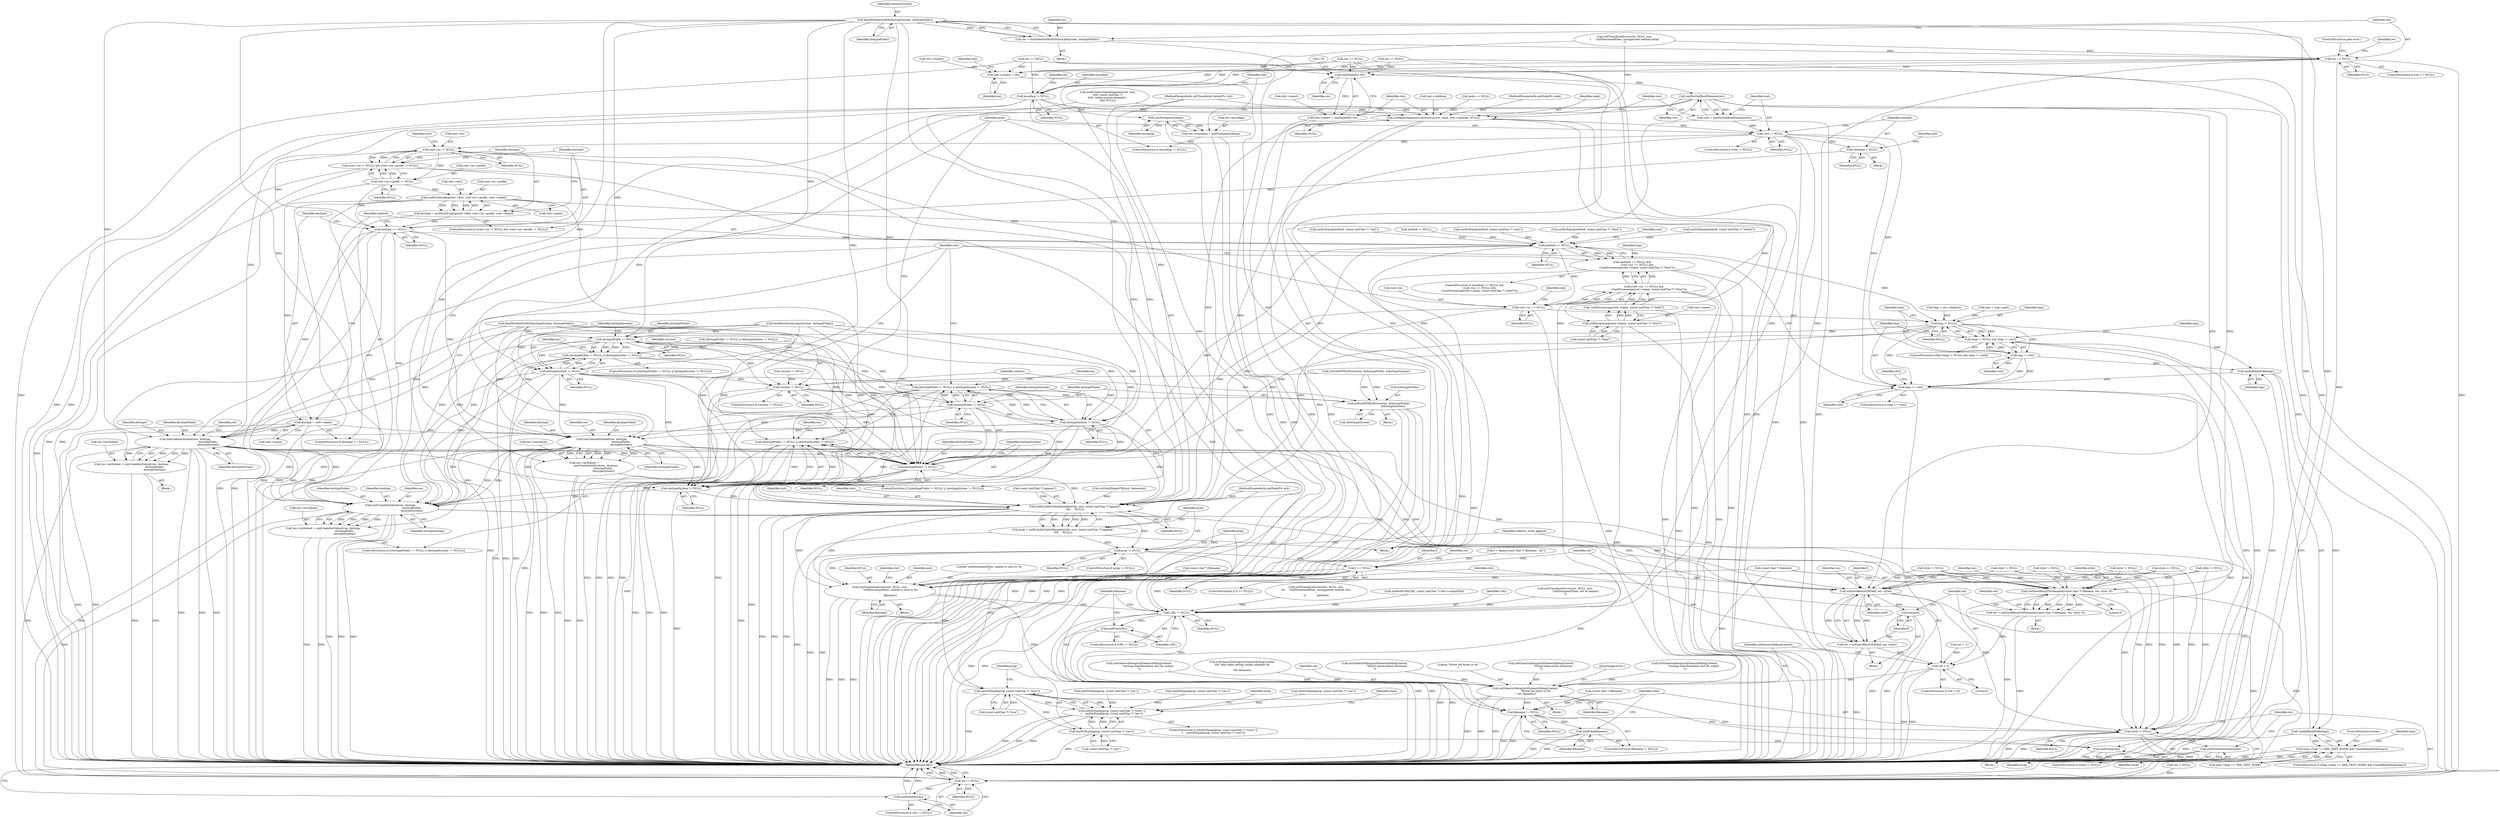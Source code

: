 digraph "0_Chrome_96dbafe288dbe2f0cc45fa3c39daf6d0c37acbab_38@pointer" {
"1001047" [label="(Call,htmlNewDocNoDtD(doctypeSystem, doctypePublic))"];
"1001045" [label="(Call,res = htmlNewDocNoDtD(doctypeSystem, doctypePublic))"];
"1001051" [label="(Call,res == NULL)"];
"1001151" [label="(Call,encoding != NULL)"];
"1001158" [label="(Call,xmlStrdup(encoding))"];
"1001154" [label="(Call,res->encoding = xmlStrdup(encoding))"];
"1001172" [label="(Call,xsltApplySequenceConstructor(ctxt, node, inst->children, NULL))"];
"1001184" [label="(Call,root != NULL)"];
"1001189" [label="(Call,*doctype = NULL)"];
"1001221" [label="(Call,doctype == NULL)"];
"1001231" [label="(Call,method == NULL)"];
"1001230" [label="(Call,(method == NULL) &&\n            (root->ns == NULL) &&\n            (!xmlStrcasecmp(root->name, (const xmlChar *) \"html\")))"];
"1001235" [label="(Call,root->ns == NULL)"];
"1001234" [label="(Call,(root->ns == NULL) &&\n            (!xmlStrcasecmp(root->name, (const xmlChar *) \"html\")))"];
"1001257" [label="(Call,tmp != NULL)"];
"1001256" [label="(Call,(tmp != NULL) && (tmp != root))"];
"1001260" [label="(Call,tmp != root)"];
"1001279" [label="(Call,xmlIsBlankNode(tmp))"];
"1001278" [label="(Call,!xmlIsBlankNode(tmp))"];
"1001272" [label="(Call,(tmp->type == XML_TEXT_NODE) && (!xmlIsBlankNode(tmp)))"];
"1001288" [label="(Call,tmp == root)"];
"1001304" [label="(Call,doctypePublic != NULL)"];
"1001303" [label="(Call,(doctypePublic != NULL) || (doctypeSystem != NULL))"];
"1001333" [label="(Call,(doctypePublic != NULL) || (doctypeSystem != NULL))"];
"1001357" [label="(Call,(doctypePublic != NULL) || (doctypeSystem != NULL))"];
"1001307" [label="(Call,doctypeSystem != NULL)"];
"1001315" [label="(Call,xmlCreateIntSubset(res, doctype,\n                                                        doctypePublic,\n                                                        doctypeSystem))"];
"1001311" [label="(Call,res->intSubset = xmlCreateIntSubset(res, doctype,\n                                                        doctypePublic,\n                                                        doctypeSystem))"];
"1001358" [label="(Call,doctypePublic != NULL)"];
"1001361" [label="(Call,doctypeSystem != NULL)"];
"1001368" [label="(Call,xmlCreateIntSubset(res, doctype,\n                                                    doctypePublic,\n                                                    doctypeSystem))"];
"1001364" [label="(Call,res->intSubset = xmlCreateIntSubset(res, doctype,\n                                                    doctypePublic,\n                                                    doctypeSystem))"];
"1001440" [label="(Call,xsltSaveResultToFile(f, res, style))"];
"1001438" [label="(Call,ret = xsltSaveResultToFile(f, res, style))"];
"1001458" [label="(Call,ret < 0)"];
"1001475" [label="(Call,xsltGenericDebug(xsltGenericDebugContext,\n                         \"Wrote %d bytes to %s\n\", ret, filename))"];
"1001508" [label="(Call,filename != NULL)"];
"1001511" [label="(Call,xmlFree(filename))"];
"1001514" [label="(Call,style != NULL)"];
"1001517" [label="(Call,xsltFreeStylesheet(style))"];
"1001520" [label="(Call,res != NULL)"];
"1001523" [label="(Call,xmlFreeDoc(res))"];
"1001444" [label="(Call,fclose(f))"];
"1001450" [label="(Call,xsltSaveResultToFilename((const char *) filename, res, style, 0))"];
"1001448" [label="(Call,ret = xsltSaveResultToFilename((const char *) filename, res, style, 0))"];
"1001375" [label="(Call,xsltEvalAttrValueTemplate(ctxt, inst, (const xmlChar *)\"append\",\n\t\t\t\t     NULL))"];
"1001373" [label="(Call,prop = xsltEvalAttrValueTemplate(ctxt, inst, (const xmlChar *)\"append\",\n\t\t\t\t     NULL))"];
"1001383" [label="(Call,prop != NULL)"];
"1001389" [label="(Call,xmlStrEqual(prop, (const xmlChar *) \"true\"))"];
"1001388" [label="(Call,xmlStrEqual(prop, (const xmlChar *) \"true\") ||\n\t    xmlStrEqual(prop, (const xmlChar *) \"yes\"))"];
"1001394" [label="(Call,xmlStrEqual(prop, (const xmlChar *) \"yes\"))"];
"1001414" [label="(Call,xmlFree(prop))"];
"1001428" [label="(Call,f == NULL)"];
"1001462" [label="(Call,xsltTransformError(ctxt, NULL, inst,\n                         \"xsltDocumentElem: unable to save to %s\n\",\n                         filename))"];
"1001502" [label="(Call,URL != NULL)"];
"1001505" [label="(Call,xmlFree(URL))"];
"1001322" [label="(Call,version != NULL)"];
"1001326" [label="(Call,xsltGetHTMLIDs(version, &doctypePublic,\n                                   &doctypeSystem))"];
"1001334" [label="(Call,doctypePublic != NULL)"];
"1001337" [label="(Call,doctypeSystem != NULL)"];
"1001344" [label="(Call,xmlCreateIntSubset(res, doctype,\n                                               doctypePublic,\n                                               doctypeSystem))"];
"1001340" [label="(Call,res->intSubset =\n                            xmlCreateIntSubset(res, doctype,\n                                               doctypePublic,\n                                               doctypeSystem))"];
"1001194" [label="(Call,root->ns != NULL)"];
"1001193" [label="(Call,(root->ns != NULL) && (root->ns->prefix != NULL))"];
"1001199" [label="(Call,root->ns->prefix != NULL)"];
"1001208" [label="(Call,xmlDictQLookup(ctxt->dict, root->ns->prefix, root->name))"];
"1001206" [label="(Call,doctype = xmlDictQLookup(ctxt->dict, root->ns->prefix, root->name))"];
"1001224" [label="(Call,doctype = root->name)"];
"1001241" [label="(Call,xmlStrcasecmp(root->name, (const xmlChar *) \"html\"))"];
"1001240" [label="(Call,!xmlStrcasecmp(root->name, (const xmlChar *) \"html\"))"];
"1001160" [label="(Call,ctxt->output = res)"];
"1001169" [label="(Call,(xmlNodePtr) res)"];
"1001165" [label="(Call,ctxt->insert = (xmlNodePtr) res)"];
"1001181" [label="(Call,xmlDocGetRootElement(res))"];
"1001179" [label="(Call,root = xmlDocGetRootElement(res))"];
"1001510" [label="(Identifier,NULL)"];
"1001101" [label="(Call,xsltGenericDebug(xsltGenericDebugContext,\n                     \"reusing transformation dict for output\n\"))"];
"1001160" [label="(Call,ctxt->output = res)"];
"1001175" [label="(Call,inst->children)"];
"1000111" [label="(MethodParameterIn,xmlNodePtr node)"];
"1001374" [label="(Identifier,prop)"];
"1001279" [label="(Call,xmlIsBlankNode(tmp))"];
"1001051" [label="(Call,res == NULL)"];
"1001345" [label="(Identifier,res)"];
"1001325" [label="(Block,)"];
"1000114" [label="(Block,)"];
"1001200" [label="(Call,root->ns->prefix)"];
"1001423" [label="(Call,(const char *) filename)"];
"1001045" [label="(Call,res = htmlNewDocNoDtD(doctypeSystem, doctypePublic))"];
"1001395" [label="(Identifier,prop)"];
"1001447" [label="(Block,)"];
"1001151" [label="(Call,encoding != NULL)"];
"1001052" [label="(Identifier,res)"];
"1001187" [label="(Block,)"];
"1001515" [label="(Identifier,style)"];
"1001189" [label="(Call,*doctype = NULL)"];
"1001316" [label="(Identifier,res)"];
"1001169" [label="(Call,(xmlNodePtr) res)"];
"1001326" [label="(Call,xsltGetHTMLIDs(version, &doctypePublic,\n                                   &doctypeSystem))"];
"1001230" [label="(Call,(method == NULL) &&\n            (root->ns == NULL) &&\n            (!xmlStrcasecmp(root->name, (const xmlChar *) \"html\")))"];
"1001306" [label="(Identifier,NULL)"];
"1001459" [label="(Identifier,ret)"];
"1001225" [label="(Identifier,doctype)"];
"1001340" [label="(Call,res->intSubset =\n                            xmlCreateIntSubset(res, doctype,\n                                               doctypePublic,\n                                               doctypeSystem))"];
"1001209" [label="(Call,ctxt->dict)"];
"1001035" [label="(Call,xsltTransformError(ctxt, NULL, inst,\n\t     \"xsltDocumentElem: unsupported method xhtml\n\"))"];
"1001029" [label="(Call,xmlStrEqual(method, (const xmlChar *) \"xhtml\"))"];
"1001476" [label="(Identifier,xsltGenericDebugContext)"];
"1001377" [label="(Identifier,inst)"];
"1001186" [label="(Identifier,NULL)"];
"1001359" [label="(Identifier,doctypePublic)"];
"1001442" [label="(Identifier,res)"];
"1001437" [label="(Block,)"];
"1001390" [label="(Identifier,prop)"];
"1001470" [label="(Identifier,ctxt)"];
"1001508" [label="(Call,filename != NULL)"];
"1001430" [label="(Identifier,NULL)"];
"1001272" [label="(Call,(tmp->type == XML_TEXT_NODE) && (!xmlIsBlankNode(tmp)))"];
"1001513" [label="(ControlStructure,if (style != NULL))"];
"1001428" [label="(Call,f == NULL)"];
"1001385" [label="(Identifier,NULL)"];
"1000962" [label="(Call,xmlStrEqual(method, (const xmlChar *) \"xml\"))"];
"1001207" [label="(Identifier,doctype)"];
"1001311" [label="(Call,res->intSubset = xmlCreateIntSubset(res, doctype,\n                                                        doctypePublic,\n                                                        doctypeSystem))"];
"1001182" [label="(Identifier,res)"];
"1000958" [label="(Call,method != NULL)"];
"1001283" [label="(Identifier,tmp)"];
"1001327" [label="(Identifier,version)"];
"1001310" [label="(Block,)"];
"1001402" [label="(Identifier,style)"];
"1000852" [label="(Call,xsltEvalAttrValueTemplate(ctxt, inst,\n\t\t\t\t\t (const xmlChar *)\n\t\t\t\t\t \"cdata-section-elements\",\n\t\t\t\t\t NULL))"];
"1001193" [label="(Call,(root->ns != NULL) && (root->ns->prefix != NULL))"];
"1001511" [label="(Call,xmlFree(filename))"];
"1001467" [label="(Identifier,filename)"];
"1001282" [label="(Call,tmp = tmp->next)"];
"1001449" [label="(Identifier,ret)"];
"1001179" [label="(Call,root = xmlDocGetRootElement(res))"];
"1000727" [label="(Call,style != NULL)"];
"1001341" [label="(Call,res->intSubset)"];
"1001184" [label="(Call,root != NULL)"];
"1001439" [label="(Identifier,ret)"];
"1001317" [label="(Identifier,doctype)"];
"1001288" [label="(Call,tmp == root)"];
"1001243" [label="(Identifier,root)"];
"1001241" [label="(Call,xmlStrcasecmp(root->name, (const xmlChar *) \"html\"))"];
"1001224" [label="(Call,doctype = root->name)"];
"1001202" [label="(Identifier,root)"];
"1001068" [label="(Call,xmlStrEqual(method, (const xmlChar *) \"text\"))"];
"1001520" [label="(Call,res != NULL)"];
"1000135" [label="(Call,res = NULL)"];
"1001371" [label="(Identifier,doctypePublic)"];
"1001259" [label="(Identifier,NULL)"];
"1001190" [label="(Identifier,doctype)"];
"1001162" [label="(Identifier,ctxt)"];
"1000110" [label="(MethodParameterIn,xsltTransformContextPtr ctxt)"];
"1001309" [label="(Identifier,NULL)"];
"1001450" [label="(Call,xsltSaveResultToFilename((const char *) filename, res, style, 0))"];
"1001441" [label="(Identifier,f)"];
"1001519" [label="(ControlStructure,if (res != NULL))"];
"1001046" [label="(Identifier,res)"];
"1001376" [label="(Identifier,ctxt)"];
"1000694" [label="(Call,xmlStrEqual(prop, (const xmlChar *) \"yes\"))"];
"1001164" [label="(Identifier,res)"];
"1001171" [label="(Identifier,res)"];
"1000112" [label="(MethodParameterIn,xmlNodePtr inst)"];
"1001363" [label="(Identifier,NULL)"];
"1001344" [label="(Call,xmlCreateIntSubset(res, doctype,\n                                               doctypePublic,\n                                               doctypeSystem))"];
"1001183" [label="(ControlStructure,if (root != NULL))"];
"1001362" [label="(Identifier,doctypeSystem)"];
"1001348" [label="(Identifier,doctypeSystem)"];
"1001161" [label="(Call,ctxt->output)"];
"1001448" [label="(Call,ret = xsltSaveResultToFilename((const char *) filename, res, style, 0))"];
"1001289" [label="(Identifier,tmp)"];
"1001378" [label="(Call,(const xmlChar *)\"append\")"];
"1001165" [label="(Call,ctxt->insert = (xmlNodePtr) res)"];
"1001150" [label="(ControlStructure,if (encoding != NULL))"];
"1001258" [label="(Identifier,tmp)"];
"1001358" [label="(Call,doctypePublic != NULL)"];
"1001159" [label="(Identifier,encoding)"];
"1001524" [label="(Identifier,res)"];
"1001454" [label="(Identifier,res)"];
"1001242" [label="(Call,root->name)"];
"1001356" [label="(ControlStructure,if (((doctypePublic != NULL) || (doctypeSystem != NULL))))"];
"1001192" [label="(ControlStructure,if ((root->ns != NULL) && (root->ns->prefix != NULL)))"];
"1001440" [label="(Call,xsltSaveResultToFile(f, res, style))"];
"1000930" [label="(Call,xsltGenericDebug(xsltGenericDebugContext,\n\t\t\t\t \"add cdata section output element %s\n\",\n\t\t\t\t element))"];
"1001509" [label="(Identifier,filename)"];
"1001387" [label="(ControlStructure,if (xmlStrEqual(prop, (const xmlChar *) \"true\") ||\n\t    xmlStrEqual(prop, (const xmlChar *) \"yes\")))"];
"1001053" [label="(Identifier,NULL)"];
"1001478" [label="(Identifier,ret)"];
"1001313" [label="(Identifier,res)"];
"1001360" [label="(Identifier,NULL)"];
"1001324" [label="(Identifier,NULL)"];
"1001414" [label="(Call,xmlFree(prop))"];
"1001501" [label="(ControlStructure,if (URL != NULL))"];
"1001336" [label="(Identifier,NULL)"];
"1000981" [label="(Call,(doctypePublic != NULL) || (doctypeSystem != NULL))"];
"1001458" [label="(Call,ret < 0)"];
"1001260" [label="(Call,tmp != root)"];
"1001000" [label="(Call,xsltGetHTMLIDs(version, &doctypePublic, &doctypeSystem))"];
"1001321" [label="(ControlStructure,if (version != NULL))"];
"1001185" [label="(Identifier,root)"];
"1001505" [label="(Call,xmlFree(URL))"];
"1001223" [label="(Identifier,NULL)"];
"1001370" [label="(Identifier,doctype)"];
"1001451" [label="(Call,(const char *) filename)"];
"1001049" [label="(Identifier,doctypePublic)"];
"1001220" [label="(ControlStructure,if (doctype == NULL))"];
"1001034" [label="(Block,)"];
"1001222" [label="(Identifier,doctype)"];
"1001328" [label="(Call,&doctypePublic)"];
"1001167" [label="(Identifier,ctxt)"];
"1001305" [label="(Identifier,doctypePublic)"];
"1001196" [label="(Identifier,root)"];
"1001506" [label="(Identifier,URL)"];
"1001384" [label="(Identifier,prop)"];
"1001166" [label="(Call,ctxt->insert)"];
"1001245" [label="(Call,(const xmlChar *) \"html\")"];
"1001388" [label="(Call,xmlStrEqual(prop, (const xmlChar *) \"true\") ||\n\t    xmlStrEqual(prop, (const xmlChar *) \"yes\"))"];
"1001352" [label="(Identifier,ctxt)"];
"1000784" [label="(Call,style != NULL)"];
"1001475" [label="(Call,xsltGenericDebug(xsltGenericDebugContext,\n                         \"Wrote %d bytes to %s\n\", ret, filename))"];
"1001205" [label="(Identifier,NULL)"];
"1001333" [label="(Call,(doctypePublic != NULL) || (doctypeSystem != NULL))"];
"1001347" [label="(Identifier,doctypePublic)"];
"1001368" [label="(Call,xmlCreateIntSubset(res, doctype,\n                                                    doctypePublic,\n                                                    doctypeSystem))"];
"1001172" [label="(Call,xsltApplySequenceConstructor(ctxt, node, inst->children, NULL))"];
"1001239" [label="(Identifier,NULL)"];
"1001208" [label="(Call,xmlDictQLookup(ctxt->dict, root->ns->prefix, root->name))"];
"1001372" [label="(Identifier,doctypeSystem)"];
"1001280" [label="(Identifier,tmp)"];
"1001318" [label="(Identifier,doctypePublic)"];
"1001287" [label="(ControlStructure,if (tmp == root))"];
"1001432" [label="(Call,ret = -1)"];
"1000189" [label="(Call,xsltGenericDebug(xsltGenericDebugContext,\n                             \"Found saxon:output extension\n\"))"];
"1000162" [label="(Call,node == NULL)"];
"1001180" [label="(Identifier,root)"];
"1001518" [label="(Identifier,style)"];
"1001261" [label="(Identifier,tmp)"];
"1001339" [label="(Identifier,NULL)"];
"1001462" [label="(Call,xsltTransformError(ctxt, NULL, inst,\n                         \"xsltDocumentElem: unable to save to %s\n\",\n                         filename))"];
"1001257" [label="(Call,tmp != NULL)"];
"1000841" [label="(Call,style != NULL)"];
"1001477" [label="(Literal,\"Wrote %d bytes to %s\n\")"];
"1001290" [label="(Identifier,root)"];
"1001337" [label="(Call,doctypeSystem != NULL)"];
"1001235" [label="(Call,root->ns == NULL)"];
"1001262" [label="(Identifier,root)"];
"1001383" [label="(Call,prop != NULL)"];
"1001366" [label="(Identifier,res)"];
"1001304" [label="(Call,doctypePublic != NULL)"];
"1001342" [label="(Identifier,res)"];
"1001415" [label="(Identifier,prop)"];
"1001504" [label="(Identifier,NULL)"];
"1001357" [label="(Call,(doctypePublic != NULL) || (doctypeSystem != NULL))"];
"1001443" [label="(Identifier,style)"];
"1001523" [label="(Call,xmlFreeDoc(res))"];
"1001307" [label="(Call,doctypeSystem != NULL)"];
"1000990" [label="(Call,htmlNewDoc(doctypeSystem, doctypePublic))"];
"1001106" [label="(Call,xsltTransformError(ctxt, NULL, inst,\n\t\t\t     \"xsltDocumentElem: unsupported method (%s)\n\",\n\t\t             method))"];
"1000996" [label="(Call,version != NULL)"];
"1001226" [label="(Call,root->name)"];
"1001312" [label="(Call,res->intSubset)"];
"1001086" [label="(Call,res == NULL)"];
"1001465" [label="(Identifier,inst)"];
"1001294" [label="(Identifier,ctxt)"];
"1001525" [label="(MethodReturn,RET)"];
"1001273" [label="(Call,tmp->type == XML_TEXT_NODE)"];
"1000325" [label="(Call,xmlBuildURI(URL, (const xmlChar *) ctxt->outputFile))"];
"1000224" [label="(Call,xsltGenericDebug(xsltGenericDebugContext,\n                             \"Found xalan:write extension\n\"))"];
"1001057" [label="(Identifier,res)"];
"1001516" [label="(Identifier,NULL)"];
"1001302" [label="(ControlStructure,if (((doctypePublic != NULL) || (doctypeSystem != NULL))))"];
"1001281" [label="(ControlStructure,break;)"];
"1001338" [label="(Identifier,doctypeSystem)"];
"1001229" [label="(ControlStructure,if ((method == NULL) &&\n            (root->ns == NULL) &&\n            (!xmlStrcasecmp(root->name, (const xmlChar *) \"html\"))))"];
"1001158" [label="(Call,xmlStrdup(encoding))"];
"1001365" [label="(Call,res->intSubset)"];
"1001256" [label="(Call,(tmp != NULL) && (tmp != root))"];
"1001267" [label="(Identifier,tmp)"];
"1001438" [label="(Call,ret = xsltSaveResultToFile(f, res, style))"];
"1001507" [label="(ControlStructure,if (filename != NULL))"];
"1000936" [label="(Call,xsltGetQNameURI(inst, &element))"];
"1001191" [label="(Identifier,NULL)"];
"1001480" [label="(JumpTarget,error:)"];
"1001050" [label="(ControlStructure,if (res == NULL))"];
"1001391" [label="(Call,(const xmlChar *) \"true\")"];
"1001330" [label="(Call,&doctypeSystem)"];
"1001457" [label="(ControlStructure,if (ret < 0))"];
"1001194" [label="(Call,root->ns != NULL)"];
"1001232" [label="(Identifier,method)"];
"1001236" [label="(Call,root->ns)"];
"1001308" [label="(Identifier,doctypeSystem)"];
"1001240" [label="(Call,!xmlStrcasecmp(root->name, (const xmlChar *) \"html\"))"];
"1001047" [label="(Call,htmlNewDocNoDtD(doctypeSystem, doctypePublic))"];
"1001461" [label="(Block,)"];
"1001221" [label="(Call,doctype == NULL)"];
"1001315" [label="(Call,xmlCreateIntSubset(res, doctype,\n                                                        doctypePublic,\n                                                        doctypeSystem))"];
"1001386" [label="(Block,)"];
"1001429" [label="(Identifier,f)"];
"1000751" [label="(Call,xmlStrEqual(prop, (const xmlChar *) \"yes\"))"];
"1001517" [label="(Call,xsltFreeStylesheet(style))"];
"1001396" [label="(Call,(const xmlChar *) \"yes\")"];
"1001466" [label="(Literal,\"xsltDocumentElem: unable to save to %s\n\")"];
"1001255" [label="(ControlStructure,while ((tmp != NULL) && (tmp != root)))"];
"1001012" [label="(Call,res == NULL)"];
"1001154" [label="(Call,res->encoding = xmlStrdup(encoding))"];
"1001178" [label="(Identifier,NULL)"];
"1001271" [label="(ControlStructure,if ((tmp->type == XML_TEXT_NODE) && (!xmlIsBlankNode(tmp))))"];
"1001322" [label="(Call,version != NULL)"];
"1001319" [label="(Identifier,doctypeSystem)"];
"1001445" [label="(Identifier,f)"];
"1001456" [label="(Literal,0)"];
"1001455" [label="(Identifier,style)"];
"1001198" [label="(Identifier,NULL)"];
"1001233" [label="(Identifier,NULL)"];
"1001503" [label="(Identifier,URL)"];
"1001346" [label="(Identifier,doctype)"];
"1001381" [label="(Identifier,NULL)"];
"1001127" [label="(Call,res == NULL)"];
"1001373" [label="(Call,prop = xsltEvalAttrValueTemplate(ctxt, inst, (const xmlChar *)\"append\",\n\t\t\t\t     NULL))"];
"1001195" [label="(Call,root->ns)"];
"1001460" [label="(Literal,0)"];
"1001234" [label="(Call,(root->ns == NULL) &&\n            (!xmlStrcasecmp(root->name, (const xmlChar *) \"html\")))"];
"1001361" [label="(Call,doctypeSystem != NULL)"];
"1001048" [label="(Identifier,doctypeSystem)"];
"1001217" [label="(Call,root->name)"];
"1001389" [label="(Call,xmlStrEqual(prop, (const xmlChar *) \"true\"))"];
"1000969" [label="(Call,xmlStrEqual(method, (const xmlChar *) \"html\"))"];
"1001522" [label="(Identifier,NULL)"];
"1001231" [label="(Call,method == NULL)"];
"1001382" [label="(ControlStructure,if (prop != NULL))"];
"1001323" [label="(Identifier,version)"];
"1000601" [label="(Call,style != NULL)"];
"1001512" [label="(Identifier,filename)"];
"1001502" [label="(Call,URL != NULL)"];
"1001142" [label="(Call,xsltGenericDebug(xsltGenericDebugContext,\n                     \"reusing transformation dict for output\n\"))"];
"1001411" [label="(Identifier,style)"];
"1000434" [label="(Call,xsltTransformError(ctxt, NULL, inst,\n                         \"xsltDocumentElem: out of memory\n\"))"];
"1001474" [label="(Block,)"];
"1001174" [label="(Identifier,node)"];
"1001463" [label="(Identifier,ctxt)"];
"1001206" [label="(Call,doctype = xmlDictQLookup(ctxt->dict, root->ns->prefix, root->name))"];
"1001303" [label="(Call,(doctypePublic != NULL) || (doctypeSystem != NULL))"];
"1001394" [label="(Call,xmlStrEqual(prop, (const xmlChar *) \"yes\"))"];
"1001278" [label="(Call,!xmlIsBlankNode(tmp))"];
"1001008" [label="(Call,htmlNewDocNoDtD(doctypeSystem, doctypePublic))"];
"1001334" [label="(Call,doctypePublic != NULL)"];
"1000430" [label="(Call,style == NULL)"];
"1001152" [label="(Identifier,encoding)"];
"1001521" [label="(Identifier,res)"];
"1000555" [label="(Call,style != NULL)"];
"1001212" [label="(Call,root->ns->prefix)"];
"1001181" [label="(Call,xmlDocGetRootElement(res))"];
"1001464" [label="(Identifier,NULL)"];
"1001250" [label="(Call,tmp = res->children)"];
"1001417" [label="(Identifier,redirect_write_append)"];
"1000808" [label="(Call,xmlStrEqual(prop, (const xmlChar *) \"yes\"))"];
"1001364" [label="(Call,res->intSubset = xmlCreateIntSubset(res, doctype,\n                                                    doctypePublic,\n                                                    doctypeSystem))"];
"1000423" [label="(Call,(const char *) filename)"];
"1001156" [label="(Identifier,res)"];
"1001479" [label="(Identifier,filename)"];
"1001433" [label="(Identifier,ret)"];
"1001153" [label="(Identifier,NULL)"];
"1001332" [label="(ControlStructure,if (((doctypePublic != NULL) || (doctypeSystem != NULL))))"];
"1001427" [label="(ControlStructure,if (f == NULL))"];
"1001369" [label="(Identifier,res)"];
"1001251" [label="(Identifier,tmp)"];
"1001199" [label="(Call,root->ns->prefix != NULL)"];
"1001335" [label="(Identifier,doctypePublic)"];
"1001054" [label="(ControlStructure,goto error;)"];
"1001237" [label="(Identifier,root)"];
"1001173" [label="(Identifier,ctxt)"];
"1001375" [label="(Call,xsltEvalAttrValueTemplate(ctxt, inst, (const xmlChar *)\"append\",\n\t\t\t\t     NULL))"];
"1001514" [label="(Call,style != NULL)"];
"1001444" [label="(Call,fclose(f))"];
"1001420" [label="(Call,f = fopen((const char *) filename, \"ab\"))"];
"1001155" [label="(Call,res->encoding)"];
"1001047" -> "1001045"  [label="AST: "];
"1001047" -> "1001049"  [label="CFG: "];
"1001048" -> "1001047"  [label="AST: "];
"1001049" -> "1001047"  [label="AST: "];
"1001045" -> "1001047"  [label="CFG: "];
"1001047" -> "1001525"  [label="DDG: "];
"1001047" -> "1001525"  [label="DDG: "];
"1001047" -> "1001045"  [label="DDG: "];
"1001047" -> "1001045"  [label="DDG: "];
"1001047" -> "1001304"  [label="DDG: "];
"1001047" -> "1001307"  [label="DDG: "];
"1001047" -> "1001315"  [label="DDG: "];
"1001047" -> "1001337"  [label="DDG: "];
"1001047" -> "1001344"  [label="DDG: "];
"1001047" -> "1001358"  [label="DDG: "];
"1001047" -> "1001361"  [label="DDG: "];
"1001047" -> "1001368"  [label="DDG: "];
"1001045" -> "1001034"  [label="AST: "];
"1001046" -> "1001045"  [label="AST: "];
"1001052" -> "1001045"  [label="CFG: "];
"1001045" -> "1001525"  [label="DDG: "];
"1001045" -> "1001051"  [label="DDG: "];
"1001051" -> "1001050"  [label="AST: "];
"1001051" -> "1001053"  [label="CFG: "];
"1001052" -> "1001051"  [label="AST: "];
"1001053" -> "1001051"  [label="AST: "];
"1001054" -> "1001051"  [label="CFG: "];
"1001057" -> "1001051"  [label="CFG: "];
"1001051" -> "1001525"  [label="DDG: "];
"1001035" -> "1001051"  [label="DDG: "];
"1001051" -> "1001151"  [label="DDG: "];
"1001051" -> "1001160"  [label="DDG: "];
"1001051" -> "1001169"  [label="DDG: "];
"1001051" -> "1001502"  [label="DDG: "];
"1001051" -> "1001520"  [label="DDG: "];
"1001151" -> "1001150"  [label="AST: "];
"1001151" -> "1001153"  [label="CFG: "];
"1001152" -> "1001151"  [label="AST: "];
"1001153" -> "1001151"  [label="AST: "];
"1001156" -> "1001151"  [label="CFG: "];
"1001162" -> "1001151"  [label="CFG: "];
"1001151" -> "1001525"  [label="DDG: "];
"1001151" -> "1001525"  [label="DDG: "];
"1001127" -> "1001151"  [label="DDG: "];
"1001086" -> "1001151"  [label="DDG: "];
"1001012" -> "1001151"  [label="DDG: "];
"1001151" -> "1001158"  [label="DDG: "];
"1001151" -> "1001172"  [label="DDG: "];
"1001158" -> "1001154"  [label="AST: "];
"1001158" -> "1001159"  [label="CFG: "];
"1001159" -> "1001158"  [label="AST: "];
"1001154" -> "1001158"  [label="CFG: "];
"1001158" -> "1001525"  [label="DDG: "];
"1001158" -> "1001154"  [label="DDG: "];
"1001154" -> "1001150"  [label="AST: "];
"1001155" -> "1001154"  [label="AST: "];
"1001162" -> "1001154"  [label="CFG: "];
"1001154" -> "1001525"  [label="DDG: "];
"1001154" -> "1001525"  [label="DDG: "];
"1001172" -> "1000114"  [label="AST: "];
"1001172" -> "1001178"  [label="CFG: "];
"1001173" -> "1001172"  [label="AST: "];
"1001174" -> "1001172"  [label="AST: "];
"1001175" -> "1001172"  [label="AST: "];
"1001178" -> "1001172"  [label="AST: "];
"1001180" -> "1001172"  [label="CFG: "];
"1001172" -> "1001525"  [label="DDG: "];
"1001172" -> "1001525"  [label="DDG: "];
"1001172" -> "1001525"  [label="DDG: "];
"1001035" -> "1001172"  [label="DDG: "];
"1000852" -> "1001172"  [label="DDG: "];
"1000110" -> "1001172"  [label="DDG: "];
"1000162" -> "1001172"  [label="DDG: "];
"1000111" -> "1001172"  [label="DDG: "];
"1001172" -> "1001184"  [label="DDG: "];
"1001172" -> "1001375"  [label="DDG: "];
"1001184" -> "1001183"  [label="AST: "];
"1001184" -> "1001186"  [label="CFG: "];
"1001185" -> "1001184"  [label="AST: "];
"1001186" -> "1001184"  [label="AST: "];
"1001190" -> "1001184"  [label="CFG: "];
"1001374" -> "1001184"  [label="CFG: "];
"1001184" -> "1001525"  [label="DDG: "];
"1001184" -> "1001525"  [label="DDG: "];
"1001179" -> "1001184"  [label="DDG: "];
"1001184" -> "1001189"  [label="DDG: "];
"1001184" -> "1001194"  [label="DDG: "];
"1001184" -> "1001260"  [label="DDG: "];
"1001184" -> "1001288"  [label="DDG: "];
"1001184" -> "1001375"  [label="DDG: "];
"1001189" -> "1001187"  [label="AST: "];
"1001189" -> "1001191"  [label="CFG: "];
"1001190" -> "1001189"  [label="AST: "];
"1001191" -> "1001189"  [label="AST: "];
"1001196" -> "1001189"  [label="CFG: "];
"1001189" -> "1001221"  [label="DDG: "];
"1001221" -> "1001220"  [label="AST: "];
"1001221" -> "1001223"  [label="CFG: "];
"1001222" -> "1001221"  [label="AST: "];
"1001223" -> "1001221"  [label="AST: "];
"1001225" -> "1001221"  [label="CFG: "];
"1001232" -> "1001221"  [label="CFG: "];
"1001221" -> "1001525"  [label="DDG: "];
"1001221" -> "1001525"  [label="DDG: "];
"1001206" -> "1001221"  [label="DDG: "];
"1001199" -> "1001221"  [label="DDG: "];
"1001194" -> "1001221"  [label="DDG: "];
"1001221" -> "1001231"  [label="DDG: "];
"1001221" -> "1001315"  [label="DDG: "];
"1001221" -> "1001344"  [label="DDG: "];
"1001221" -> "1001368"  [label="DDG: "];
"1001231" -> "1001230"  [label="AST: "];
"1001231" -> "1001233"  [label="CFG: "];
"1001232" -> "1001231"  [label="AST: "];
"1001233" -> "1001231"  [label="AST: "];
"1001237" -> "1001231"  [label="CFG: "];
"1001230" -> "1001231"  [label="CFG: "];
"1001231" -> "1001525"  [label="DDG: "];
"1001231" -> "1001230"  [label="DDG: "];
"1001231" -> "1001230"  [label="DDG: "];
"1001029" -> "1001231"  [label="DDG: "];
"1001068" -> "1001231"  [label="DDG: "];
"1000962" -> "1001231"  [label="DDG: "];
"1000969" -> "1001231"  [label="DDG: "];
"1000958" -> "1001231"  [label="DDG: "];
"1001231" -> "1001235"  [label="DDG: "];
"1001231" -> "1001257"  [label="DDG: "];
"1001231" -> "1001358"  [label="DDG: "];
"1001231" -> "1001375"  [label="DDG: "];
"1001230" -> "1001229"  [label="AST: "];
"1001230" -> "1001234"  [label="CFG: "];
"1001234" -> "1001230"  [label="AST: "];
"1001251" -> "1001230"  [label="CFG: "];
"1001352" -> "1001230"  [label="CFG: "];
"1001230" -> "1001525"  [label="DDG: "];
"1001230" -> "1001525"  [label="DDG: "];
"1001230" -> "1001525"  [label="DDG: "];
"1001234" -> "1001230"  [label="DDG: "];
"1001234" -> "1001230"  [label="DDG: "];
"1001235" -> "1001234"  [label="AST: "];
"1001235" -> "1001239"  [label="CFG: "];
"1001236" -> "1001235"  [label="AST: "];
"1001239" -> "1001235"  [label="AST: "];
"1001243" -> "1001235"  [label="CFG: "];
"1001234" -> "1001235"  [label="CFG: "];
"1001235" -> "1001525"  [label="DDG: "];
"1001235" -> "1001234"  [label="DDG: "];
"1001235" -> "1001234"  [label="DDG: "];
"1001194" -> "1001235"  [label="DDG: "];
"1001235" -> "1001257"  [label="DDG: "];
"1001235" -> "1001358"  [label="DDG: "];
"1001235" -> "1001375"  [label="DDG: "];
"1001234" -> "1001240"  [label="CFG: "];
"1001240" -> "1001234"  [label="AST: "];
"1001234" -> "1001525"  [label="DDG: "];
"1001234" -> "1001525"  [label="DDG: "];
"1001240" -> "1001234"  [label="DDG: "];
"1001257" -> "1001256"  [label="AST: "];
"1001257" -> "1001259"  [label="CFG: "];
"1001258" -> "1001257"  [label="AST: "];
"1001259" -> "1001257"  [label="AST: "];
"1001261" -> "1001257"  [label="CFG: "];
"1001256" -> "1001257"  [label="CFG: "];
"1001257" -> "1001256"  [label="DDG: "];
"1001257" -> "1001256"  [label="DDG: "];
"1001250" -> "1001257"  [label="DDG: "];
"1001282" -> "1001257"  [label="DDG: "];
"1001257" -> "1001260"  [label="DDG: "];
"1001257" -> "1001279"  [label="DDG: "];
"1001257" -> "1001288"  [label="DDG: "];
"1001257" -> "1001304"  [label="DDG: "];
"1001257" -> "1001358"  [label="DDG: "];
"1001257" -> "1001375"  [label="DDG: "];
"1001256" -> "1001255"  [label="AST: "];
"1001256" -> "1001260"  [label="CFG: "];
"1001260" -> "1001256"  [label="AST: "];
"1001267" -> "1001256"  [label="CFG: "];
"1001289" -> "1001256"  [label="CFG: "];
"1001256" -> "1001525"  [label="DDG: "];
"1001256" -> "1001525"  [label="DDG: "];
"1001256" -> "1001525"  [label="DDG: "];
"1001260" -> "1001256"  [label="DDG: "];
"1001260" -> "1001256"  [label="DDG: "];
"1001260" -> "1001262"  [label="CFG: "];
"1001261" -> "1001260"  [label="AST: "];
"1001262" -> "1001260"  [label="AST: "];
"1001260" -> "1001279"  [label="DDG: "];
"1001260" -> "1001288"  [label="DDG: "];
"1001260" -> "1001288"  [label="DDG: "];
"1001279" -> "1001278"  [label="AST: "];
"1001279" -> "1001280"  [label="CFG: "];
"1001280" -> "1001279"  [label="AST: "];
"1001278" -> "1001279"  [label="CFG: "];
"1001279" -> "1001278"  [label="DDG: "];
"1001279" -> "1001288"  [label="DDG: "];
"1001278" -> "1001272"  [label="AST: "];
"1001272" -> "1001278"  [label="CFG: "];
"1001278" -> "1001525"  [label="DDG: "];
"1001278" -> "1001272"  [label="DDG: "];
"1001272" -> "1001271"  [label="AST: "];
"1001272" -> "1001273"  [label="CFG: "];
"1001273" -> "1001272"  [label="AST: "];
"1001281" -> "1001272"  [label="CFG: "];
"1001283" -> "1001272"  [label="CFG: "];
"1001272" -> "1001525"  [label="DDG: "];
"1001272" -> "1001525"  [label="DDG: "];
"1001272" -> "1001525"  [label="DDG: "];
"1001273" -> "1001272"  [label="DDG: "];
"1001273" -> "1001272"  [label="DDG: "];
"1001288" -> "1001287"  [label="AST: "];
"1001288" -> "1001290"  [label="CFG: "];
"1001289" -> "1001288"  [label="AST: "];
"1001290" -> "1001288"  [label="AST: "];
"1001294" -> "1001288"  [label="CFG: "];
"1001352" -> "1001288"  [label="CFG: "];
"1001288" -> "1001525"  [label="DDG: "];
"1001288" -> "1001525"  [label="DDG: "];
"1001288" -> "1001525"  [label="DDG: "];
"1001304" -> "1001303"  [label="AST: "];
"1001304" -> "1001306"  [label="CFG: "];
"1001305" -> "1001304"  [label="AST: "];
"1001306" -> "1001304"  [label="AST: "];
"1001308" -> "1001304"  [label="CFG: "];
"1001303" -> "1001304"  [label="CFG: "];
"1001304" -> "1001525"  [label="DDG: "];
"1001304" -> "1001303"  [label="DDG: "];
"1001304" -> "1001303"  [label="DDG: "];
"1000990" -> "1001304"  [label="DDG: "];
"1001008" -> "1001304"  [label="DDG: "];
"1001304" -> "1001307"  [label="DDG: "];
"1001304" -> "1001315"  [label="DDG: "];
"1001304" -> "1001322"  [label="DDG: "];
"1001304" -> "1001334"  [label="DDG: "];
"1001304" -> "1001358"  [label="DDG: "];
"1001304" -> "1001358"  [label="DDG: "];
"1001304" -> "1001375"  [label="DDG: "];
"1001303" -> "1001302"  [label="AST: "];
"1001303" -> "1001307"  [label="CFG: "];
"1001307" -> "1001303"  [label="AST: "];
"1001313" -> "1001303"  [label="CFG: "];
"1001323" -> "1001303"  [label="CFG: "];
"1001303" -> "1001525"  [label="DDG: "];
"1001303" -> "1001525"  [label="DDG: "];
"1001303" -> "1001525"  [label="DDG: "];
"1000981" -> "1001303"  [label="DDG: "];
"1001307" -> "1001303"  [label="DDG: "];
"1001307" -> "1001303"  [label="DDG: "];
"1001303" -> "1001333"  [label="DDG: "];
"1001303" -> "1001357"  [label="DDG: "];
"1001333" -> "1001332"  [label="AST: "];
"1001333" -> "1001334"  [label="CFG: "];
"1001333" -> "1001337"  [label="CFG: "];
"1001334" -> "1001333"  [label="AST: "];
"1001337" -> "1001333"  [label="AST: "];
"1001342" -> "1001333"  [label="CFG: "];
"1001352" -> "1001333"  [label="CFG: "];
"1001333" -> "1001525"  [label="DDG: "];
"1001333" -> "1001525"  [label="DDG: "];
"1001333" -> "1001525"  [label="DDG: "];
"1001334" -> "1001333"  [label="DDG: "];
"1001334" -> "1001333"  [label="DDG: "];
"1001337" -> "1001333"  [label="DDG: "];
"1001337" -> "1001333"  [label="DDG: "];
"1001333" -> "1001357"  [label="DDG: "];
"1001357" -> "1001356"  [label="AST: "];
"1001357" -> "1001358"  [label="CFG: "];
"1001357" -> "1001361"  [label="CFG: "];
"1001358" -> "1001357"  [label="AST: "];
"1001361" -> "1001357"  [label="AST: "];
"1001366" -> "1001357"  [label="CFG: "];
"1001374" -> "1001357"  [label="CFG: "];
"1001357" -> "1001525"  [label="DDG: "];
"1001357" -> "1001525"  [label="DDG: "];
"1001357" -> "1001525"  [label="DDG: "];
"1001358" -> "1001357"  [label="DDG: "];
"1001358" -> "1001357"  [label="DDG: "];
"1000981" -> "1001357"  [label="DDG: "];
"1001361" -> "1001357"  [label="DDG: "];
"1001361" -> "1001357"  [label="DDG: "];
"1001307" -> "1001309"  [label="CFG: "];
"1001308" -> "1001307"  [label="AST: "];
"1001309" -> "1001307"  [label="AST: "];
"1001307" -> "1001525"  [label="DDG: "];
"1001008" -> "1001307"  [label="DDG: "];
"1000990" -> "1001307"  [label="DDG: "];
"1001307" -> "1001315"  [label="DDG: "];
"1001307" -> "1001322"  [label="DDG: "];
"1001307" -> "1001337"  [label="DDG: "];
"1001307" -> "1001344"  [label="DDG: "];
"1001307" -> "1001358"  [label="DDG: "];
"1001307" -> "1001361"  [label="DDG: "];
"1001307" -> "1001368"  [label="DDG: "];
"1001307" -> "1001375"  [label="DDG: "];
"1001315" -> "1001311"  [label="AST: "];
"1001315" -> "1001319"  [label="CFG: "];
"1001316" -> "1001315"  [label="AST: "];
"1001317" -> "1001315"  [label="AST: "];
"1001318" -> "1001315"  [label="AST: "];
"1001319" -> "1001315"  [label="AST: "];
"1001311" -> "1001315"  [label="CFG: "];
"1001315" -> "1001525"  [label="DDG: "];
"1001315" -> "1001525"  [label="DDG: "];
"1001315" -> "1001525"  [label="DDG: "];
"1001315" -> "1001311"  [label="DDG: "];
"1001315" -> "1001311"  [label="DDG: "];
"1001315" -> "1001311"  [label="DDG: "];
"1001315" -> "1001311"  [label="DDG: "];
"1001181" -> "1001315"  [label="DDG: "];
"1001224" -> "1001315"  [label="DDG: "];
"1001008" -> "1001315"  [label="DDG: "];
"1000990" -> "1001315"  [label="DDG: "];
"1001315" -> "1001358"  [label="DDG: "];
"1001315" -> "1001361"  [label="DDG: "];
"1001315" -> "1001368"  [label="DDG: "];
"1001315" -> "1001368"  [label="DDG: "];
"1001315" -> "1001368"  [label="DDG: "];
"1001315" -> "1001440"  [label="DDG: "];
"1001315" -> "1001450"  [label="DDG: "];
"1001315" -> "1001520"  [label="DDG: "];
"1001311" -> "1001310"  [label="AST: "];
"1001312" -> "1001311"  [label="AST: "];
"1001352" -> "1001311"  [label="CFG: "];
"1001311" -> "1001525"  [label="DDG: "];
"1001311" -> "1001525"  [label="DDG: "];
"1001358" -> "1001360"  [label="CFG: "];
"1001359" -> "1001358"  [label="AST: "];
"1001360" -> "1001358"  [label="AST: "];
"1001362" -> "1001358"  [label="CFG: "];
"1001358" -> "1001525"  [label="DDG: "];
"1001344" -> "1001358"  [label="DDG: "];
"1001008" -> "1001358"  [label="DDG: "];
"1001334" -> "1001358"  [label="DDG: "];
"1001334" -> "1001358"  [label="DDG: "];
"1000990" -> "1001358"  [label="DDG: "];
"1001337" -> "1001358"  [label="DDG: "];
"1001322" -> "1001358"  [label="DDG: "];
"1001358" -> "1001361"  [label="DDG: "];
"1001358" -> "1001368"  [label="DDG: "];
"1001358" -> "1001375"  [label="DDG: "];
"1001361" -> "1001363"  [label="CFG: "];
"1001362" -> "1001361"  [label="AST: "];
"1001363" -> "1001361"  [label="AST: "];
"1001361" -> "1001525"  [label="DDG: "];
"1001337" -> "1001361"  [label="DDG: "];
"1001008" -> "1001361"  [label="DDG: "];
"1001344" -> "1001361"  [label="DDG: "];
"1000990" -> "1001361"  [label="DDG: "];
"1001361" -> "1001368"  [label="DDG: "];
"1001361" -> "1001375"  [label="DDG: "];
"1001368" -> "1001364"  [label="AST: "];
"1001368" -> "1001372"  [label="CFG: "];
"1001369" -> "1001368"  [label="AST: "];
"1001370" -> "1001368"  [label="AST: "];
"1001371" -> "1001368"  [label="AST: "];
"1001372" -> "1001368"  [label="AST: "];
"1001364" -> "1001368"  [label="CFG: "];
"1001368" -> "1001525"  [label="DDG: "];
"1001368" -> "1001525"  [label="DDG: "];
"1001368" -> "1001525"  [label="DDG: "];
"1001368" -> "1001364"  [label="DDG: "];
"1001368" -> "1001364"  [label="DDG: "];
"1001368" -> "1001364"  [label="DDG: "];
"1001368" -> "1001364"  [label="DDG: "];
"1001181" -> "1001368"  [label="DDG: "];
"1001344" -> "1001368"  [label="DDG: "];
"1001344" -> "1001368"  [label="DDG: "];
"1001344" -> "1001368"  [label="DDG: "];
"1001224" -> "1001368"  [label="DDG: "];
"1001337" -> "1001368"  [label="DDG: "];
"1001008" -> "1001368"  [label="DDG: "];
"1000990" -> "1001368"  [label="DDG: "];
"1001368" -> "1001440"  [label="DDG: "];
"1001368" -> "1001450"  [label="DDG: "];
"1001368" -> "1001520"  [label="DDG: "];
"1001364" -> "1001356"  [label="AST: "];
"1001365" -> "1001364"  [label="AST: "];
"1001374" -> "1001364"  [label="CFG: "];
"1001364" -> "1001525"  [label="DDG: "];
"1001364" -> "1001525"  [label="DDG: "];
"1001440" -> "1001438"  [label="AST: "];
"1001440" -> "1001443"  [label="CFG: "];
"1001441" -> "1001440"  [label="AST: "];
"1001442" -> "1001440"  [label="AST: "];
"1001443" -> "1001440"  [label="AST: "];
"1001438" -> "1001440"  [label="CFG: "];
"1001440" -> "1001438"  [label="DDG: "];
"1001440" -> "1001438"  [label="DDG: "];
"1001440" -> "1001438"  [label="DDG: "];
"1001428" -> "1001440"  [label="DDG: "];
"1001181" -> "1001440"  [label="DDG: "];
"1001344" -> "1001440"  [label="DDG: "];
"1000784" -> "1001440"  [label="DDG: "];
"1000601" -> "1001440"  [label="DDG: "];
"1000555" -> "1001440"  [label="DDG: "];
"1000430" -> "1001440"  [label="DDG: "];
"1000841" -> "1001440"  [label="DDG: "];
"1000727" -> "1001440"  [label="DDG: "];
"1001440" -> "1001444"  [label="DDG: "];
"1001440" -> "1001514"  [label="DDG: "];
"1001440" -> "1001520"  [label="DDG: "];
"1001438" -> "1001437"  [label="AST: "];
"1001439" -> "1001438"  [label="AST: "];
"1001445" -> "1001438"  [label="CFG: "];
"1001438" -> "1001525"  [label="DDG: "];
"1001438" -> "1001458"  [label="DDG: "];
"1001458" -> "1001457"  [label="AST: "];
"1001458" -> "1001460"  [label="CFG: "];
"1001459" -> "1001458"  [label="AST: "];
"1001460" -> "1001458"  [label="AST: "];
"1001463" -> "1001458"  [label="CFG: "];
"1001476" -> "1001458"  [label="CFG: "];
"1001458" -> "1001525"  [label="DDG: "];
"1001458" -> "1001525"  [label="DDG: "];
"1001432" -> "1001458"  [label="DDG: "];
"1001448" -> "1001458"  [label="DDG: "];
"1001458" -> "1001475"  [label="DDG: "];
"1001475" -> "1001474"  [label="AST: "];
"1001475" -> "1001479"  [label="CFG: "];
"1001476" -> "1001475"  [label="AST: "];
"1001477" -> "1001475"  [label="AST: "];
"1001478" -> "1001475"  [label="AST: "];
"1001479" -> "1001475"  [label="AST: "];
"1001480" -> "1001475"  [label="CFG: "];
"1001475" -> "1001525"  [label="DDG: "];
"1001475" -> "1001525"  [label="DDG: "];
"1001475" -> "1001525"  [label="DDG: "];
"1000224" -> "1001475"  [label="DDG: "];
"1000189" -> "1001475"  [label="DDG: "];
"1000930" -> "1001475"  [label="DDG: "];
"1001142" -> "1001475"  [label="DDG: "];
"1001101" -> "1001475"  [label="DDG: "];
"1001423" -> "1001475"  [label="DDG: "];
"1001451" -> "1001475"  [label="DDG: "];
"1001475" -> "1001508"  [label="DDG: "];
"1001508" -> "1001507"  [label="AST: "];
"1001508" -> "1001510"  [label="CFG: "];
"1001509" -> "1001508"  [label="AST: "];
"1001510" -> "1001508"  [label="AST: "];
"1001512" -> "1001508"  [label="CFG: "];
"1001515" -> "1001508"  [label="CFG: "];
"1001508" -> "1001525"  [label="DDG: "];
"1001508" -> "1001525"  [label="DDG: "];
"1001462" -> "1001508"  [label="DDG: "];
"1000423" -> "1001508"  [label="DDG: "];
"1001502" -> "1001508"  [label="DDG: "];
"1001508" -> "1001511"  [label="DDG: "];
"1001508" -> "1001514"  [label="DDG: "];
"1001511" -> "1001507"  [label="AST: "];
"1001511" -> "1001512"  [label="CFG: "];
"1001512" -> "1001511"  [label="AST: "];
"1001515" -> "1001511"  [label="CFG: "];
"1001511" -> "1001525"  [label="DDG: "];
"1001511" -> "1001525"  [label="DDG: "];
"1001514" -> "1001513"  [label="AST: "];
"1001514" -> "1001516"  [label="CFG: "];
"1001515" -> "1001514"  [label="AST: "];
"1001516" -> "1001514"  [label="AST: "];
"1001518" -> "1001514"  [label="CFG: "];
"1001521" -> "1001514"  [label="CFG: "];
"1001514" -> "1001525"  [label="DDG: "];
"1001514" -> "1001525"  [label="DDG: "];
"1000784" -> "1001514"  [label="DDG: "];
"1000601" -> "1001514"  [label="DDG: "];
"1000555" -> "1001514"  [label="DDG: "];
"1001450" -> "1001514"  [label="DDG: "];
"1000430" -> "1001514"  [label="DDG: "];
"1000841" -> "1001514"  [label="DDG: "];
"1000727" -> "1001514"  [label="DDG: "];
"1001514" -> "1001517"  [label="DDG: "];
"1001514" -> "1001520"  [label="DDG: "];
"1001517" -> "1001513"  [label="AST: "];
"1001517" -> "1001518"  [label="CFG: "];
"1001518" -> "1001517"  [label="AST: "];
"1001521" -> "1001517"  [label="CFG: "];
"1001517" -> "1001525"  [label="DDG: "];
"1001517" -> "1001525"  [label="DDG: "];
"1001520" -> "1001519"  [label="AST: "];
"1001520" -> "1001522"  [label="CFG: "];
"1001521" -> "1001520"  [label="AST: "];
"1001522" -> "1001520"  [label="AST: "];
"1001524" -> "1001520"  [label="CFG: "];
"1001525" -> "1001520"  [label="CFG: "];
"1001520" -> "1001525"  [label="DDG: "];
"1001520" -> "1001525"  [label="DDG: "];
"1001520" -> "1001525"  [label="DDG: "];
"1001086" -> "1001520"  [label="DDG: "];
"1001181" -> "1001520"  [label="DDG: "];
"1001127" -> "1001520"  [label="DDG: "];
"1001012" -> "1001520"  [label="DDG: "];
"1001450" -> "1001520"  [label="DDG: "];
"1000135" -> "1001520"  [label="DDG: "];
"1001344" -> "1001520"  [label="DDG: "];
"1001520" -> "1001523"  [label="DDG: "];
"1001523" -> "1001519"  [label="AST: "];
"1001523" -> "1001524"  [label="CFG: "];
"1001524" -> "1001523"  [label="AST: "];
"1001525" -> "1001523"  [label="CFG: "];
"1001523" -> "1001525"  [label="DDG: "];
"1001523" -> "1001525"  [label="DDG: "];
"1001444" -> "1001437"  [label="AST: "];
"1001444" -> "1001445"  [label="CFG: "];
"1001445" -> "1001444"  [label="AST: "];
"1001459" -> "1001444"  [label="CFG: "];
"1001444" -> "1001525"  [label="DDG: "];
"1001444" -> "1001525"  [label="DDG: "];
"1001450" -> "1001448"  [label="AST: "];
"1001450" -> "1001456"  [label="CFG: "];
"1001451" -> "1001450"  [label="AST: "];
"1001454" -> "1001450"  [label="AST: "];
"1001455" -> "1001450"  [label="AST: "];
"1001456" -> "1001450"  [label="AST: "];
"1001448" -> "1001450"  [label="CFG: "];
"1001450" -> "1001525"  [label="DDG: "];
"1001450" -> "1001448"  [label="DDG: "];
"1001450" -> "1001448"  [label="DDG: "];
"1001450" -> "1001448"  [label="DDG: "];
"1001450" -> "1001448"  [label="DDG: "];
"1001451" -> "1001450"  [label="DDG: "];
"1001181" -> "1001450"  [label="DDG: "];
"1001344" -> "1001450"  [label="DDG: "];
"1000784" -> "1001450"  [label="DDG: "];
"1000601" -> "1001450"  [label="DDG: "];
"1000555" -> "1001450"  [label="DDG: "];
"1000430" -> "1001450"  [label="DDG: "];
"1000841" -> "1001450"  [label="DDG: "];
"1000727" -> "1001450"  [label="DDG: "];
"1001448" -> "1001447"  [label="AST: "];
"1001449" -> "1001448"  [label="AST: "];
"1001459" -> "1001448"  [label="CFG: "];
"1001448" -> "1001525"  [label="DDG: "];
"1001375" -> "1001373"  [label="AST: "];
"1001375" -> "1001381"  [label="CFG: "];
"1001376" -> "1001375"  [label="AST: "];
"1001377" -> "1001375"  [label="AST: "];
"1001378" -> "1001375"  [label="AST: "];
"1001381" -> "1001375"  [label="AST: "];
"1001373" -> "1001375"  [label="CFG: "];
"1001375" -> "1001525"  [label="DDG: "];
"1001375" -> "1001525"  [label="DDG: "];
"1001375" -> "1001525"  [label="DDG: "];
"1001375" -> "1001373"  [label="DDG: "];
"1001375" -> "1001373"  [label="DDG: "];
"1001375" -> "1001373"  [label="DDG: "];
"1001375" -> "1001373"  [label="DDG: "];
"1000110" -> "1001375"  [label="DDG: "];
"1000936" -> "1001375"  [label="DDG: "];
"1001035" -> "1001375"  [label="DDG: "];
"1000852" -> "1001375"  [label="DDG: "];
"1000112" -> "1001375"  [label="DDG: "];
"1001378" -> "1001375"  [label="DDG: "];
"1001337" -> "1001375"  [label="DDG: "];
"1001334" -> "1001375"  [label="DDG: "];
"1001322" -> "1001375"  [label="DDG: "];
"1001375" -> "1001383"  [label="DDG: "];
"1001375" -> "1001462"  [label="DDG: "];
"1001375" -> "1001462"  [label="DDG: "];
"1001373" -> "1000114"  [label="AST: "];
"1001374" -> "1001373"  [label="AST: "];
"1001384" -> "1001373"  [label="CFG: "];
"1001373" -> "1001525"  [label="DDG: "];
"1001373" -> "1001383"  [label="DDG: "];
"1001383" -> "1001382"  [label="AST: "];
"1001383" -> "1001385"  [label="CFG: "];
"1001384" -> "1001383"  [label="AST: "];
"1001385" -> "1001383"  [label="AST: "];
"1001390" -> "1001383"  [label="CFG: "];
"1001417" -> "1001383"  [label="CFG: "];
"1001383" -> "1001525"  [label="DDG: "];
"1001383" -> "1001525"  [label="DDG: "];
"1001383" -> "1001389"  [label="DDG: "];
"1001383" -> "1001428"  [label="DDG: "];
"1001383" -> "1001462"  [label="DDG: "];
"1001383" -> "1001502"  [label="DDG: "];
"1001389" -> "1001388"  [label="AST: "];
"1001389" -> "1001391"  [label="CFG: "];
"1001390" -> "1001389"  [label="AST: "];
"1001391" -> "1001389"  [label="AST: "];
"1001395" -> "1001389"  [label="CFG: "];
"1001388" -> "1001389"  [label="CFG: "];
"1001389" -> "1001525"  [label="DDG: "];
"1001389" -> "1001388"  [label="DDG: "];
"1001389" -> "1001388"  [label="DDG: "];
"1001391" -> "1001389"  [label="DDG: "];
"1001389" -> "1001394"  [label="DDG: "];
"1001389" -> "1001414"  [label="DDG: "];
"1001388" -> "1001387"  [label="AST: "];
"1001388" -> "1001394"  [label="CFG: "];
"1001394" -> "1001388"  [label="AST: "];
"1001402" -> "1001388"  [label="CFG: "];
"1001411" -> "1001388"  [label="CFG: "];
"1001388" -> "1001525"  [label="DDG: "];
"1001388" -> "1001525"  [label="DDG: "];
"1001388" -> "1001525"  [label="DDG: "];
"1000751" -> "1001388"  [label="DDG: "];
"1000808" -> "1001388"  [label="DDG: "];
"1000694" -> "1001388"  [label="DDG: "];
"1001394" -> "1001388"  [label="DDG: "];
"1001394" -> "1001388"  [label="DDG: "];
"1001394" -> "1001396"  [label="CFG: "];
"1001395" -> "1001394"  [label="AST: "];
"1001396" -> "1001394"  [label="AST: "];
"1001394" -> "1001525"  [label="DDG: "];
"1001396" -> "1001394"  [label="DDG: "];
"1001394" -> "1001414"  [label="DDG: "];
"1001414" -> "1001386"  [label="AST: "];
"1001414" -> "1001415"  [label="CFG: "];
"1001415" -> "1001414"  [label="AST: "];
"1001417" -> "1001414"  [label="CFG: "];
"1001414" -> "1001525"  [label="DDG: "];
"1001414" -> "1001525"  [label="DDG: "];
"1001428" -> "1001427"  [label="AST: "];
"1001428" -> "1001430"  [label="CFG: "];
"1001429" -> "1001428"  [label="AST: "];
"1001430" -> "1001428"  [label="AST: "];
"1001433" -> "1001428"  [label="CFG: "];
"1001439" -> "1001428"  [label="CFG: "];
"1001428" -> "1001525"  [label="DDG: "];
"1001428" -> "1001525"  [label="DDG: "];
"1001420" -> "1001428"  [label="DDG: "];
"1001428" -> "1001462"  [label="DDG: "];
"1001428" -> "1001502"  [label="DDG: "];
"1001462" -> "1001461"  [label="AST: "];
"1001462" -> "1001467"  [label="CFG: "];
"1001463" -> "1001462"  [label="AST: "];
"1001464" -> "1001462"  [label="AST: "];
"1001465" -> "1001462"  [label="AST: "];
"1001466" -> "1001462"  [label="AST: "];
"1001467" -> "1001462"  [label="AST: "];
"1001470" -> "1001462"  [label="CFG: "];
"1001462" -> "1001525"  [label="DDG: "];
"1001462" -> "1001525"  [label="DDG: "];
"1001462" -> "1001525"  [label="DDG: "];
"1000110" -> "1001462"  [label="DDG: "];
"1000112" -> "1001462"  [label="DDG: "];
"1001423" -> "1001462"  [label="DDG: "];
"1001451" -> "1001462"  [label="DDG: "];
"1001462" -> "1001502"  [label="DDG: "];
"1001502" -> "1001501"  [label="AST: "];
"1001502" -> "1001504"  [label="CFG: "];
"1001503" -> "1001502"  [label="AST: "];
"1001504" -> "1001502"  [label="AST: "];
"1001506" -> "1001502"  [label="CFG: "];
"1001509" -> "1001502"  [label="CFG: "];
"1001502" -> "1001525"  [label="DDG: "];
"1001502" -> "1001525"  [label="DDG: "];
"1000325" -> "1001502"  [label="DDG: "];
"1000434" -> "1001502"  [label="DDG: "];
"1001127" -> "1001502"  [label="DDG: "];
"1001106" -> "1001502"  [label="DDG: "];
"1001086" -> "1001502"  [label="DDG: "];
"1001012" -> "1001502"  [label="DDG: "];
"1001502" -> "1001505"  [label="DDG: "];
"1001505" -> "1001501"  [label="AST: "];
"1001505" -> "1001506"  [label="CFG: "];
"1001506" -> "1001505"  [label="AST: "];
"1001509" -> "1001505"  [label="CFG: "];
"1001505" -> "1001525"  [label="DDG: "];
"1001505" -> "1001525"  [label="DDG: "];
"1001322" -> "1001321"  [label="AST: "];
"1001322" -> "1001324"  [label="CFG: "];
"1001323" -> "1001322"  [label="AST: "];
"1001324" -> "1001322"  [label="AST: "];
"1001327" -> "1001322"  [label="CFG: "];
"1001352" -> "1001322"  [label="CFG: "];
"1001322" -> "1001525"  [label="DDG: "];
"1001322" -> "1001525"  [label="DDG: "];
"1000996" -> "1001322"  [label="DDG: "];
"1001000" -> "1001322"  [label="DDG: "];
"1001322" -> "1001326"  [label="DDG: "];
"1001322" -> "1001334"  [label="DDG: "];
"1001326" -> "1001325"  [label="AST: "];
"1001326" -> "1001330"  [label="CFG: "];
"1001327" -> "1001326"  [label="AST: "];
"1001328" -> "1001326"  [label="AST: "];
"1001330" -> "1001326"  [label="AST: "];
"1001335" -> "1001326"  [label="CFG: "];
"1001326" -> "1001525"  [label="DDG: "];
"1001326" -> "1001525"  [label="DDG: "];
"1001326" -> "1001525"  [label="DDG: "];
"1001326" -> "1001525"  [label="DDG: "];
"1001000" -> "1001326"  [label="DDG: "];
"1001000" -> "1001326"  [label="DDG: "];
"1001334" -> "1001336"  [label="CFG: "];
"1001335" -> "1001334"  [label="AST: "];
"1001336" -> "1001334"  [label="AST: "];
"1001338" -> "1001334"  [label="CFG: "];
"1001334" -> "1001525"  [label="DDG: "];
"1001334" -> "1001337"  [label="DDG: "];
"1001334" -> "1001344"  [label="DDG: "];
"1001337" -> "1001339"  [label="CFG: "];
"1001338" -> "1001337"  [label="AST: "];
"1001339" -> "1001337"  [label="AST: "];
"1001337" -> "1001525"  [label="DDG: "];
"1001008" -> "1001337"  [label="DDG: "];
"1000990" -> "1001337"  [label="DDG: "];
"1001337" -> "1001344"  [label="DDG: "];
"1001344" -> "1001340"  [label="AST: "];
"1001344" -> "1001348"  [label="CFG: "];
"1001345" -> "1001344"  [label="AST: "];
"1001346" -> "1001344"  [label="AST: "];
"1001347" -> "1001344"  [label="AST: "];
"1001348" -> "1001344"  [label="AST: "];
"1001340" -> "1001344"  [label="CFG: "];
"1001344" -> "1001525"  [label="DDG: "];
"1001344" -> "1001525"  [label="DDG: "];
"1001344" -> "1001525"  [label="DDG: "];
"1001344" -> "1001340"  [label="DDG: "];
"1001344" -> "1001340"  [label="DDG: "];
"1001344" -> "1001340"  [label="DDG: "];
"1001344" -> "1001340"  [label="DDG: "];
"1001181" -> "1001344"  [label="DDG: "];
"1001224" -> "1001344"  [label="DDG: "];
"1001008" -> "1001344"  [label="DDG: "];
"1000990" -> "1001344"  [label="DDG: "];
"1001340" -> "1001332"  [label="AST: "];
"1001341" -> "1001340"  [label="AST: "];
"1001352" -> "1001340"  [label="CFG: "];
"1001340" -> "1001525"  [label="DDG: "];
"1001340" -> "1001525"  [label="DDG: "];
"1001194" -> "1001193"  [label="AST: "];
"1001194" -> "1001198"  [label="CFG: "];
"1001195" -> "1001194"  [label="AST: "];
"1001198" -> "1001194"  [label="AST: "];
"1001202" -> "1001194"  [label="CFG: "];
"1001193" -> "1001194"  [label="CFG: "];
"1001194" -> "1001525"  [label="DDG: "];
"1001194" -> "1001193"  [label="DDG: "];
"1001194" -> "1001193"  [label="DDG: "];
"1001194" -> "1001199"  [label="DDG: "];
"1001193" -> "1001192"  [label="AST: "];
"1001193" -> "1001199"  [label="CFG: "];
"1001199" -> "1001193"  [label="AST: "];
"1001207" -> "1001193"  [label="CFG: "];
"1001222" -> "1001193"  [label="CFG: "];
"1001193" -> "1001525"  [label="DDG: "];
"1001193" -> "1001525"  [label="DDG: "];
"1001193" -> "1001525"  [label="DDG: "];
"1001199" -> "1001193"  [label="DDG: "];
"1001199" -> "1001193"  [label="DDG: "];
"1001199" -> "1001205"  [label="CFG: "];
"1001200" -> "1001199"  [label="AST: "];
"1001205" -> "1001199"  [label="AST: "];
"1001199" -> "1001525"  [label="DDG: "];
"1001199" -> "1001208"  [label="DDG: "];
"1001208" -> "1001206"  [label="AST: "];
"1001208" -> "1001217"  [label="CFG: "];
"1001209" -> "1001208"  [label="AST: "];
"1001212" -> "1001208"  [label="AST: "];
"1001217" -> "1001208"  [label="AST: "];
"1001206" -> "1001208"  [label="CFG: "];
"1001208" -> "1001525"  [label="DDG: "];
"1001208" -> "1001525"  [label="DDG: "];
"1001208" -> "1001525"  [label="DDG: "];
"1001208" -> "1001206"  [label="DDG: "];
"1001208" -> "1001206"  [label="DDG: "];
"1001208" -> "1001206"  [label="DDG: "];
"1001208" -> "1001224"  [label="DDG: "];
"1001208" -> "1001241"  [label="DDG: "];
"1001206" -> "1001192"  [label="AST: "];
"1001207" -> "1001206"  [label="AST: "];
"1001222" -> "1001206"  [label="CFG: "];
"1001206" -> "1001525"  [label="DDG: "];
"1001224" -> "1001220"  [label="AST: "];
"1001224" -> "1001226"  [label="CFG: "];
"1001225" -> "1001224"  [label="AST: "];
"1001226" -> "1001224"  [label="AST: "];
"1001232" -> "1001224"  [label="CFG: "];
"1001224" -> "1001525"  [label="DDG: "];
"1001224" -> "1001525"  [label="DDG: "];
"1001241" -> "1001240"  [label="AST: "];
"1001241" -> "1001245"  [label="CFG: "];
"1001242" -> "1001241"  [label="AST: "];
"1001245" -> "1001241"  [label="AST: "];
"1001240" -> "1001241"  [label="CFG: "];
"1001241" -> "1001525"  [label="DDG: "];
"1001241" -> "1001525"  [label="DDG: "];
"1001241" -> "1001240"  [label="DDG: "];
"1001241" -> "1001240"  [label="DDG: "];
"1001245" -> "1001241"  [label="DDG: "];
"1001240" -> "1001525"  [label="DDG: "];
"1001160" -> "1000114"  [label="AST: "];
"1001160" -> "1001164"  [label="CFG: "];
"1001161" -> "1001160"  [label="AST: "];
"1001164" -> "1001160"  [label="AST: "];
"1001167" -> "1001160"  [label="CFG: "];
"1001086" -> "1001160"  [label="DDG: "];
"1001127" -> "1001160"  [label="DDG: "];
"1001012" -> "1001160"  [label="DDG: "];
"1001169" -> "1001165"  [label="AST: "];
"1001169" -> "1001171"  [label="CFG: "];
"1001170" -> "1001169"  [label="AST: "];
"1001171" -> "1001169"  [label="AST: "];
"1001165" -> "1001169"  [label="CFG: "];
"1001169" -> "1001165"  [label="DDG: "];
"1001086" -> "1001169"  [label="DDG: "];
"1001127" -> "1001169"  [label="DDG: "];
"1001012" -> "1001169"  [label="DDG: "];
"1001169" -> "1001181"  [label="DDG: "];
"1001165" -> "1000114"  [label="AST: "];
"1001166" -> "1001165"  [label="AST: "];
"1001173" -> "1001165"  [label="CFG: "];
"1001165" -> "1001525"  [label="DDG: "];
"1001181" -> "1001179"  [label="AST: "];
"1001181" -> "1001182"  [label="CFG: "];
"1001182" -> "1001181"  [label="AST: "];
"1001179" -> "1001181"  [label="CFG: "];
"1001181" -> "1001179"  [label="DDG: "];
"1001179" -> "1000114"  [label="AST: "];
"1001180" -> "1001179"  [label="AST: "];
"1001185" -> "1001179"  [label="CFG: "];
"1001179" -> "1001525"  [label="DDG: "];
}
